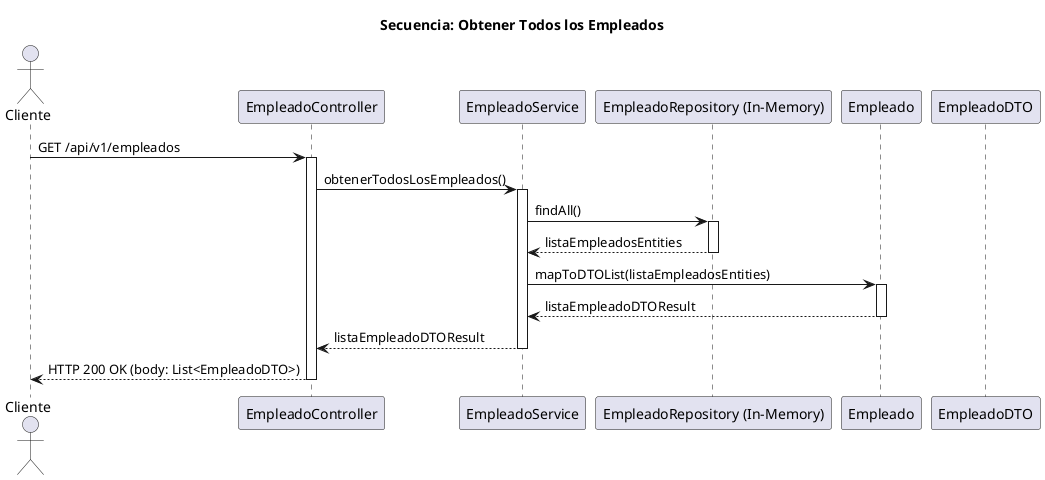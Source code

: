 @startuml sequence_empleado_obtener_todos
title Secuencia: Obtener Todos los Empleados

actor Cliente as User
participant "EmpleadoController" as Ctrl
participant "EmpleadoService" as Srv
participant "EmpleadoRepository (In-Memory)" as Repo
participant "Empleado" as Model
participant "EmpleadoDTO" as DTO

User -> Ctrl : GET /api/v1/empleados
activate Ctrl
Ctrl -> Srv : obtenerTodosLosEmpleados()
activate Srv
Srv -> Repo : findAll()
activate Repo
Repo --> Srv : listaEmpleadosEntities
deactivate Repo
Srv -> Model : mapToDTOList(listaEmpleadosEntities)
activate Model
Model --> Srv : listaEmpleadoDTOResult
deactivate Model
Srv --> Ctrl : listaEmpleadoDTOResult
deactivate Srv
Ctrl --> User : HTTP 200 OK (body: List<EmpleadoDTO>)
deactivate Ctrl

@enduml
